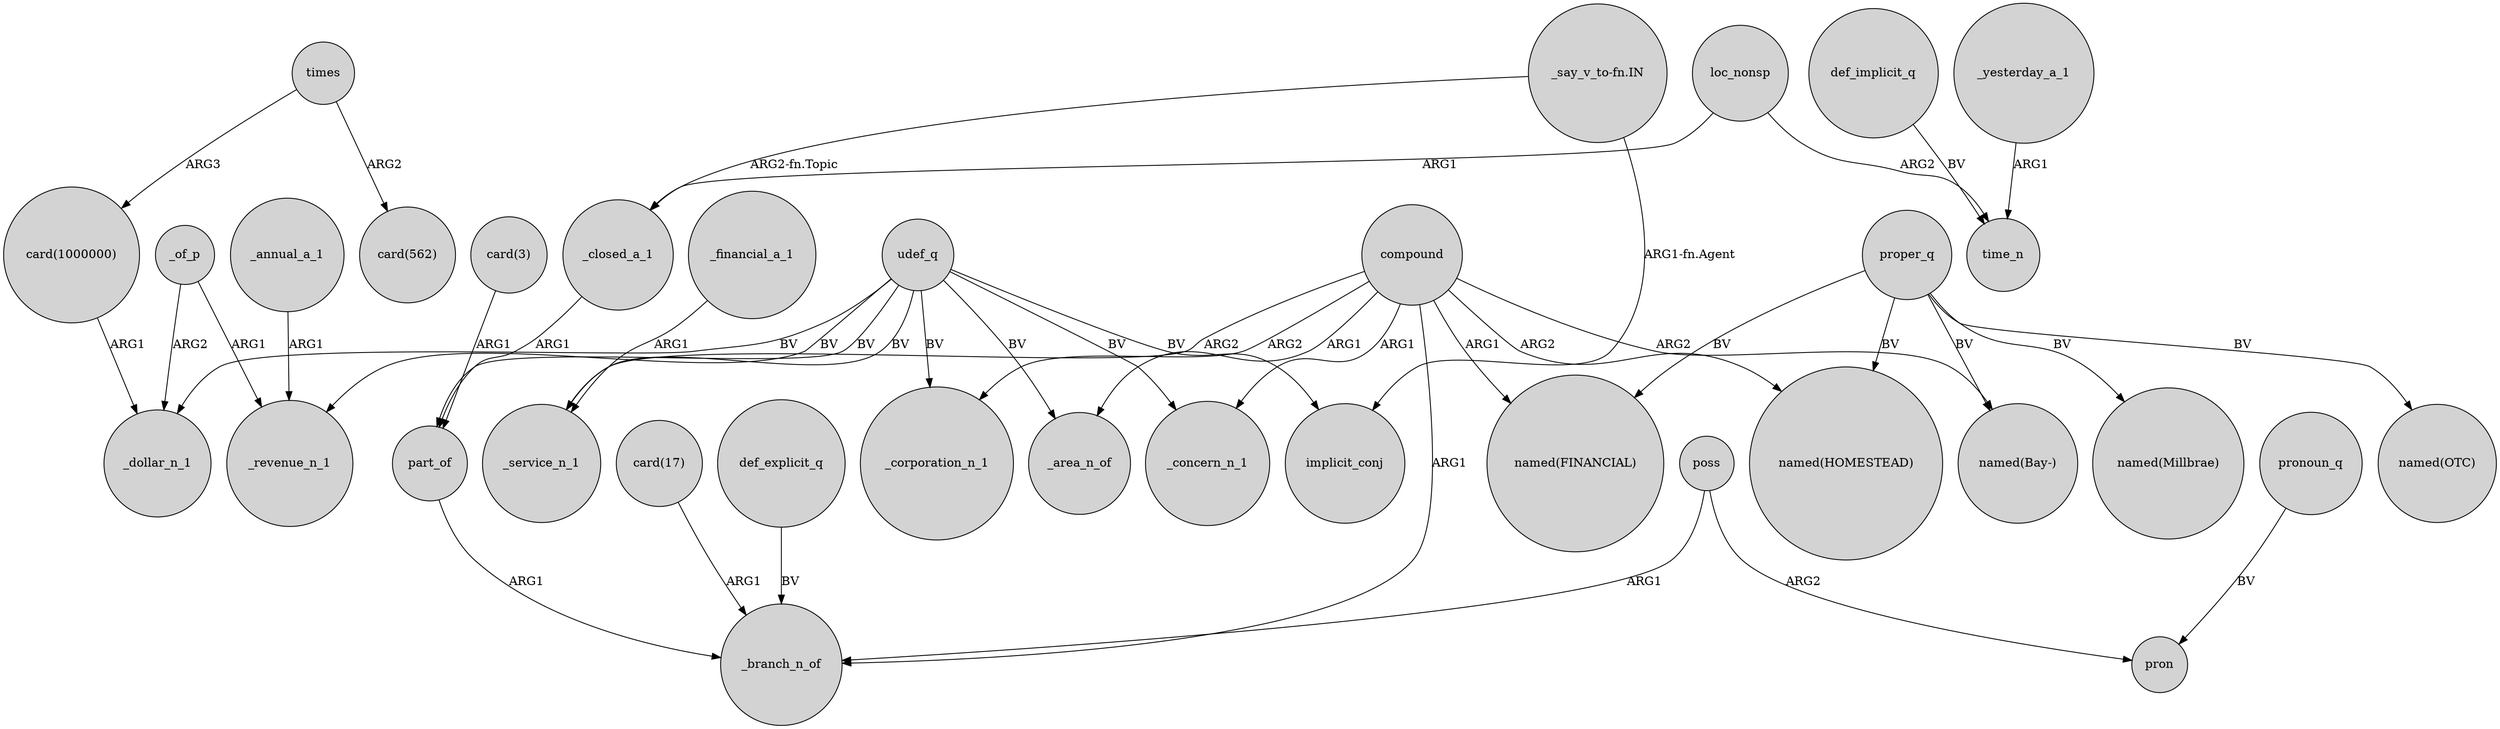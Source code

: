digraph {
	node [shape=circle style=filled]
	"card(1000000)" -> _dollar_n_1 [label=ARG1]
	_yesterday_a_1 -> time_n [label=ARG1]
	_annual_a_1 -> _revenue_n_1 [label=ARG1]
	udef_q -> part_of [label=BV]
	compound -> _branch_n_of [label=ARG1]
	compound -> _service_n_1 [label=ARG2]
	_closed_a_1 -> part_of [label=ARG1]
	poss -> pron [label=ARG2]
	"card(17)" -> _branch_n_of [label=ARG1]
	proper_q -> "named(OTC)" [label=BV]
	compound -> _corporation_n_1 [label=ARG2]
	compound -> "named(HOMESTEAD)" [label=ARG2]
	_financial_a_1 -> _service_n_1 [label=ARG1]
	proper_q -> "named(Millbrae)" [label=BV]
	udef_q -> implicit_conj [label=BV]
	loc_nonsp -> time_n [label=ARG2]
	part_of -> _branch_n_of [label=ARG1]
	udef_q -> _corporation_n_1 [label=BV]
	pronoun_q -> pron [label=BV]
	udef_q -> _revenue_n_1 [label=BV]
	udef_q -> _service_n_1 [label=BV]
	proper_q -> "named(FINANCIAL)" [label=BV]
	times -> "card(1000000)" [label=ARG3]
	proper_q -> "named(HOMESTEAD)" [label=BV]
	udef_q -> _concern_n_1 [label=BV]
	compound -> "named(Bay-)" [label=ARG2]
	_of_p -> _revenue_n_1 [label=ARG1]
	times -> "card(562)" [label=ARG2]
	proper_q -> "named(Bay-)" [label=BV]
	"_say_v_to-fn.IN" -> _closed_a_1 [label="ARG2-fn.Topic"]
	"_say_v_to-fn.IN" -> implicit_conj [label="ARG1-fn.Agent"]
	"card(3)" -> part_of [label=ARG1]
	_of_p -> _dollar_n_1 [label=ARG2]
	compound -> "named(FINANCIAL)" [label=ARG1]
	loc_nonsp -> _closed_a_1 [label=ARG1]
	def_explicit_q -> _branch_n_of [label=BV]
	udef_q -> _area_n_of [label=BV]
	compound -> _area_n_of [label=ARG1]
	compound -> _concern_n_1 [label=ARG1]
	poss -> _branch_n_of [label=ARG1]
	udef_q -> _dollar_n_1 [label=BV]
	def_implicit_q -> time_n [label=BV]
}
